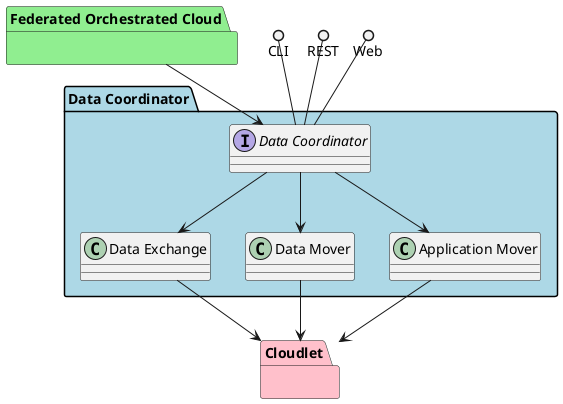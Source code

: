 @startuml

package "Data Coordinator" #lightblue {
  interface "Data Coordinator" as DC {
  }
  class "Data Exchange" as DE {
  }
  class "Data Mover" as DM {
  }
  class "Application Mover" as AM {
  }
}

package "Federated Orchestrated Cloud" as FOC #lightgreen {
}

package "Cloudlet" as Cloudlet #pink {
}

CLI ()-- DC
REST ()--  DC
Web ()-- DC
DC --> DE
DC --> DM
DC --> AM

FOC --> DC

DE --> Cloudlet
DM --> Cloudlet
AM --> Cloudlet

@enduml
